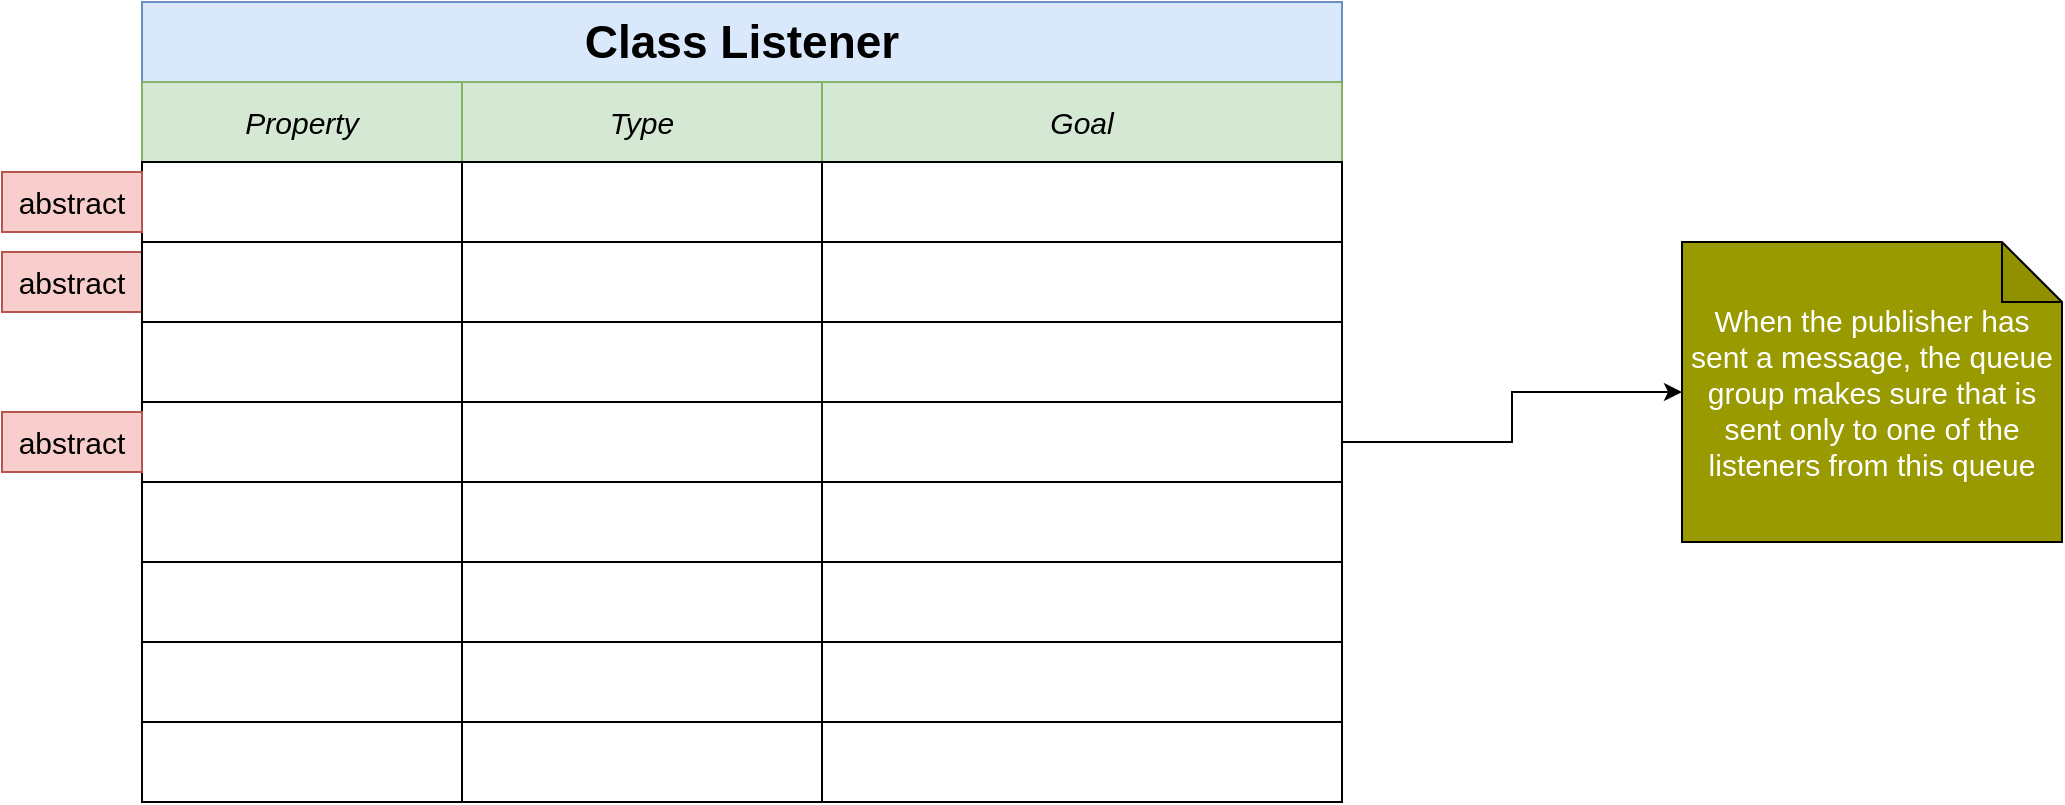 <mxfile>
    <diagram id="yIMw4871CEeumzVxW-Ht" name="Listener">
        <mxGraphModel dx="1245" dy="645" grid="1" gridSize="10" guides="1" tooltips="1" connect="1" arrows="1" fold="1" page="1" pageScale="1" pageWidth="850" pageHeight="1100" math="0" shadow="0">
            <root>
                <mxCell id="0"/>
                <mxCell id="1" parent="0"/>
                <mxCell id="2" value="Class Listener" style="rounded=0;whiteSpace=wrap;html=1;fontSize=23;fillColor=#dae8fc;strokeColor=#6c8ebf;fontStyle=1;fontColor=#000000;" parent="1" vertex="1">
                    <mxGeometry x="550" y="210" width="600" height="40" as="geometry"/>
                </mxCell>
                <mxCell id="3" value="Property" style="rounded=0;whiteSpace=wrap;html=1;fontSize=15;fontStyle=2;fillColor=#d5e8d4;strokeColor=#82b366;fontColor=#000000;" parent="1" vertex="1">
                    <mxGeometry x="550" y="250" width="160" height="40" as="geometry"/>
                </mxCell>
                <mxCell id="4" value="Type" style="rounded=0;whiteSpace=wrap;html=1;fontSize=15;fontStyle=2;fillColor=#d5e8d4;strokeColor=#82b366;fontColor=#000000;" parent="1" vertex="1">
                    <mxGeometry x="710" y="250" width="180" height="40" as="geometry"/>
                </mxCell>
                <mxCell id="5" value="subject" style="rounded=0;whiteSpace=wrap;html=1;fontSize=15;fontStyle=1;fontColor=#FFFFFF;" parent="1" vertex="1">
                    <mxGeometry x="550" y="290" width="160" height="40" as="geometry"/>
                </mxCell>
                <mxCell id="6" value="Goal" style="rounded=0;whiteSpace=wrap;html=1;fontSize=15;fontStyle=2;fillColor=#d5e8d4;strokeColor=#82b366;fontColor=#000000;" parent="1" vertex="1">
                    <mxGeometry x="890" y="250" width="260" height="40" as="geometry"/>
                </mxCell>
                <mxCell id="7" value="string" style="rounded=0;whiteSpace=wrap;html=1;fontSize=15;fontStyle=0;fontColor=#FFFFFF;" parent="1" vertex="1">
                    <mxGeometry x="710" y="290" width="180" height="40" as="geometry"/>
                </mxCell>
                <mxCell id="8" value="Name of the channel this listener is going to listen to" style="rounded=0;whiteSpace=wrap;html=1;fontSize=15;fontStyle=0;fontColor=#FFFFFF;" parent="1" vertex="1">
                    <mxGeometry x="890" y="290" width="260" height="40" as="geometry"/>
                </mxCell>
                <mxCell id="9" value="client" style="rounded=0;whiteSpace=wrap;html=1;fontSize=15;fontStyle=1;fontColor=#FFFFFF;" parent="1" vertex="1">
                    <mxGeometry x="550" y="370" width="160" height="40" as="geometry"/>
                </mxCell>
                <mxCell id="10" value="Stan" style="rounded=0;whiteSpace=wrap;html=1;fontSize=15;fontStyle=0;fontColor=#FFFFFF;" parent="1" vertex="1">
                    <mxGeometry x="710" y="370" width="180" height="40" as="geometry"/>
                </mxCell>
                <mxCell id="11" value="Pre-initialized NATS client" style="rounded=0;whiteSpace=wrap;html=1;fontSize=15;fontStyle=0;fontColor=#FFFFFF;" parent="1" vertex="1">
                    <mxGeometry x="890" y="370" width="260" height="40" as="geometry"/>
                </mxCell>
                <mxCell id="12" value="queueGroupName" style="rounded=0;whiteSpace=wrap;html=1;fontSize=15;fontStyle=1;fontColor=#FFFFFF;" parent="1" vertex="1">
                    <mxGeometry x="550" y="410" width="160" height="40" as="geometry"/>
                </mxCell>
                <mxCell id="13" value="string" style="rounded=0;whiteSpace=wrap;html=1;fontSize=15;fontStyle=0;fontColor=#FFFFFF;" parent="1" vertex="1">
                    <mxGeometry x="710" y="410" width="180" height="40" as="geometry"/>
                </mxCell>
                <mxCell id="37" value="" style="edgeStyle=orthogonalEdgeStyle;rounded=0;orthogonalLoop=1;jettySize=auto;html=1;" edge="1" parent="1" source="14" target="36">
                    <mxGeometry relative="1" as="geometry"/>
                </mxCell>
                <mxCell id="14" value="Name of the queue group this listener will join" style="rounded=0;whiteSpace=wrap;html=1;fontSize=15;fontStyle=0;fontColor=#FFFFFF;" parent="1" vertex="1">
                    <mxGeometry x="890" y="410" width="260" height="40" as="geometry"/>
                </mxCell>
                <mxCell id="15" value="ackWait" style="rounded=0;whiteSpace=wrap;html=1;fontSize=15;fontStyle=1;fontColor=#FFFFFF;" parent="1" vertex="1">
                    <mxGeometry x="550" y="450" width="160" height="40" as="geometry"/>
                </mxCell>
                <mxCell id="16" value="number" style="rounded=0;whiteSpace=wrap;html=1;fontSize=15;fontStyle=0;fontColor=#FFFFFF;" parent="1" vertex="1">
                    <mxGeometry x="710" y="450" width="180" height="40" as="geometry"/>
                </mxCell>
                <mxCell id="17" value="Number of seconds this listener has to ack a message" style="rounded=0;whiteSpace=wrap;html=1;fontSize=15;fontStyle=0;fontColor=#FFFFFF;" parent="1" vertex="1">
                    <mxGeometry x="890" y="450" width="260" height="40" as="geometry"/>
                </mxCell>
                <mxCell id="18" value="subscriptionOptions" style="rounded=0;whiteSpace=wrap;html=1;fontSize=15;fontStyle=1;fontColor=#FFFFFF;" parent="1" vertex="1">
                    <mxGeometry x="550" y="490" width="160" height="40" as="geometry"/>
                </mxCell>
                <mxCell id="19" value="SubscriptionOptions" style="rounded=0;whiteSpace=wrap;html=1;fontSize=15;fontStyle=0;fontColor=#FFFFFF;" parent="1" vertex="1">
                    <mxGeometry x="710" y="490" width="180" height="40" as="geometry"/>
                </mxCell>
                <mxCell id="20" value="Default subscription options" style="rounded=0;whiteSpace=wrap;html=1;fontSize=15;fontStyle=0;fontColor=#FFFFFF;" parent="1" vertex="1">
                    <mxGeometry x="890" y="490" width="260" height="40" as="geometry"/>
                </mxCell>
                <mxCell id="21" value="listen" style="rounded=0;whiteSpace=wrap;html=1;fontSize=15;fontStyle=1;fontColor=#FFFFFF;" parent="1" vertex="1">
                    <mxGeometry x="550" y="530" width="160" height="40" as="geometry"/>
                </mxCell>
                <mxCell id="22" value="() =&amp;gt; void" style="rounded=0;whiteSpace=wrap;html=1;fontSize=15;fontStyle=0;fontColor=#FFFFFF;" parent="1" vertex="1">
                    <mxGeometry x="710" y="530" width="180" height="40" as="geometry"/>
                </mxCell>
                <mxCell id="23" value="Code to set up the subscription" style="rounded=0;whiteSpace=wrap;html=1;fontSize=15;fontStyle=0;fontColor=#FFFFFF;" parent="1" vertex="1">
                    <mxGeometry x="890" y="530" width="260" height="40" as="geometry"/>
                </mxCell>
                <mxCell id="24" value="parseMessage" style="rounded=0;whiteSpace=wrap;html=1;fontSize=15;fontStyle=1;fontColor=#FFFFFF;" parent="1" vertex="1">
                    <mxGeometry x="550" y="570" width="160" height="40" as="geometry"/>
                </mxCell>
                <mxCell id="25" value="(msg: Message) =&amp;gt; any" style="rounded=0;whiteSpace=wrap;html=1;fontSize=15;fontStyle=0;fontColor=#FFFFFF;" parent="1" vertex="1">
                    <mxGeometry x="710" y="570" width="180" height="40" as="geometry"/>
                </mxCell>
                <mxCell id="26" value="Helper function to parse a message" style="rounded=0;whiteSpace=wrap;html=1;fontSize=15;fontStyle=0;fontColor=#FFFFFF;" parent="1" vertex="1">
                    <mxGeometry x="890" y="570" width="260" height="40" as="geometry"/>
                </mxCell>
                <mxCell id="27" value="abstract" style="rounded=0;whiteSpace=wrap;html=1;fontSize=15;fillColor=#f8cecc;strokeColor=#b85450;fontColor=#000000;" parent="1" vertex="1">
                    <mxGeometry x="480" y="295" width="70" height="30" as="geometry"/>
                </mxCell>
                <mxCell id="28" value="abstract" style="rounded=0;whiteSpace=wrap;html=1;fontSize=15;fillColor=#f8cecc;strokeColor=#b85450;fontColor=#000000;" parent="1" vertex="1">
                    <mxGeometry x="480" y="335" width="70" height="30" as="geometry"/>
                </mxCell>
                <mxCell id="29" value="onMessage" style="rounded=0;whiteSpace=wrap;html=1;fontSize=15;fontStyle=1;fontColor=#FFFFFF;" parent="1" vertex="1">
                    <mxGeometry x="550" y="330" width="160" height="40" as="geometry"/>
                </mxCell>
                <mxCell id="30" value="(event: EventData) =&amp;gt; void" style="rounded=0;whiteSpace=wrap;html=1;fontSize=15;fontStyle=0;fontColor=#FFFFFF;" parent="1" vertex="1">
                    <mxGeometry x="710" y="330" width="180" height="40" as="geometry"/>
                </mxCell>
                <mxCell id="31" value="Function to run when a message is received" style="rounded=0;whiteSpace=wrap;html=1;fontSize=15;fontStyle=0;fontColor=#FFFFFF;" parent="1" vertex="1">
                    <mxGeometry x="890" y="330" width="260" height="40" as="geometry"/>
                </mxCell>
                <mxCell id="32" value="abstract" style="rounded=0;whiteSpace=wrap;html=1;fontSize=15;fillColor=#f8cecc;strokeColor=#b85450;fontColor=#000000;" parent="1" vertex="1">
                    <mxGeometry x="480" y="415" width="70" height="30" as="geometry"/>
                </mxCell>
                <mxCell id="36" value="When the publisher has sent a message, the queue group makes sure that is sent only to one of the listeners from this queue" style="shape=note;whiteSpace=wrap;html=1;backgroundOutline=1;darkOpacity=0.05;rounded=0;fontSize=15;fontColor=#FFFFFF;fontStyle=0;fillColor=#999900;" vertex="1" parent="1">
                    <mxGeometry x="1320" y="330" width="190" height="150" as="geometry"/>
                </mxCell>
            </root>
        </mxGraphModel>
    </diagram>
    <diagram id="SQnJcOTNjw2Bhr15RbaY" name="Events published">
        &#xa;
        <mxGraphModel dx="2486" dy="4396" grid="1" gridSize="10" guides="1" tooltips="1" connect="1" arrows="1" fold="1" page="1" pageScale="1" pageWidth="850" pageHeight="1100" math="0" shadow="0">
            &#xa;
            <root>
                &#xa;
                <mxCell id="m2UphPcYfu7wOC4dk3fX-0"/>
                &#xa;
                <mxCell id="m2UphPcYfu7wOC4dk3fX-1" parent="m2UphPcYfu7wOC4dk3fX-0"/>
                &#xa;
                <mxCell id="m2UphPcYfu7wOC4dk3fX-10" value="&lt;font style=&quot;font-size: 33px&quot;&gt;Tickets Service&lt;/font&gt;" style="rounded=0;whiteSpace=wrap;html=1;" parent="m2UphPcYfu7wOC4dk3fX-1" vertex="1">
                    &#xa;
                    <mxGeometry x="240" y="200" width="320" height="80" as="geometry"/>
                    &#xa;
                </mxCell>
                &#xa;
                <mxCell id="m2UphPcYfu7wOC4dk3fX-14" value="" style="rounded=0;whiteSpace=wrap;html=1;" parent="m2UphPcYfu7wOC4dk3fX-1" vertex="1">
                    &#xa;
                    <mxGeometry x="240" y="280" width="320" height="290" as="geometry"/>
                    &#xa;
                </mxCell>
                &#xa;
                <mxCell id="m2UphPcYfu7wOC4dk3fX-15" value="&lt;span style=&quot;font-size: 33px&quot;&gt;Orders Service&lt;/span&gt;" style="rounded=0;whiteSpace=wrap;html=1;" parent="m2UphPcYfu7wOC4dk3fX-1" vertex="1">
                    &#xa;
                    <mxGeometry x="670" y="200" width="320" height="80" as="geometry"/>
                    &#xa;
                </mxCell>
                &#xa;
                <mxCell id="m2UphPcYfu7wOC4dk3fX-29" style="edgeStyle=orthogonalEdgeStyle;rounded=0;orthogonalLoop=1;jettySize=auto;html=1;exitX=0.5;exitY=1;exitDx=0;exitDy=0;entryX=0.5;entryY=0;entryDx=0;entryDy=0;strokeWidth=6;fontSize=29;fontColor=#000000;" parent="m2UphPcYfu7wOC4dk3fX-1" source="m2UphPcYfu7wOC4dk3fX-16" target="m2UphPcYfu7wOC4dk3fX-27" edge="1">
                    &#xa;
                    <mxGeometry relative="1" as="geometry"/>
                    &#xa;
                </mxCell>
                &#xa;
                <mxCell id="m2UphPcYfu7wOC4dk3fX-16" value="" style="rounded=0;whiteSpace=wrap;html=1;" parent="m2UphPcYfu7wOC4dk3fX-1" vertex="1">
                    &#xa;
                    <mxGeometry x="670" y="280" width="320" height="290" as="geometry"/>
                    &#xa;
                </mxCell>
                &#xa;
                <mxCell id="m2UphPcYfu7wOC4dk3fX-17" value="&lt;span style=&quot;font-size: 33px&quot;&gt;Payments Service&lt;/span&gt;" style="rounded=0;whiteSpace=wrap;html=1;" parent="m2UphPcYfu7wOC4dk3fX-1" vertex="1">
                    &#xa;
                    <mxGeometry x="1090" y="200" width="320" height="80" as="geometry"/>
                    &#xa;
                </mxCell>
                &#xa;
                <mxCell id="m2UphPcYfu7wOC4dk3fX-18" value="" style="rounded=0;whiteSpace=wrap;html=1;" parent="m2UphPcYfu7wOC4dk3fX-1" vertex="1">
                    &#xa;
                    <mxGeometry x="1090" y="280" width="320" height="290" as="geometry"/>
                    &#xa;
                </mxCell>
                &#xa;
                <mxCell id="m2UphPcYfu7wOC4dk3fX-19" value="&lt;span style=&quot;font-size: 33px&quot;&gt;Expiration Service&lt;/span&gt;" style="rounded=0;whiteSpace=wrap;html=1;" parent="m2UphPcYfu7wOC4dk3fX-1" vertex="1">
                    &#xa;
                    <mxGeometry x="1520" y="200" width="320" height="80" as="geometry"/>
                    &#xa;
                </mxCell>
                &#xa;
                <mxCell id="m2UphPcYfu7wOC4dk3fX-20" value="" style="rounded=0;whiteSpace=wrap;html=1;" parent="m2UphPcYfu7wOC4dk3fX-1" vertex="1">
                    &#xa;
                    <mxGeometry x="1520" y="280" width="320" height="290" as="geometry"/>
                    &#xa;
                </mxCell>
                &#xa;
                <mxCell id="m2UphPcYfu7wOC4dk3fX-21" value="&lt;font style=&quot;font-size: 28px&quot;&gt;orders&lt;/font&gt;" style="rounded=0;whiteSpace=wrap;html=1;fillColor=#d5e8d4;strokeColor=#82b366;fontColor=#000000;fontStyle=1" parent="m2UphPcYfu7wOC4dk3fX-1" vertex="1">
                    &#xa;
                    <mxGeometry x="710" y="330" width="230" height="70" as="geometry"/>
                    &#xa;
                </mxCell>
                &#xa;
                <mxCell id="m2UphPcYfu7wOC4dk3fX-22" value="&lt;font style=&quot;font-size: 28px&quot;&gt;tickets&lt;/font&gt;" style="rounded=0;whiteSpace=wrap;html=1;fillColor=#e1d5e7;strokeColor=#9673a6;fontColor=#000000;fontStyle=1" parent="m2UphPcYfu7wOC4dk3fX-1" vertex="1">
                    &#xa;
                    <mxGeometry x="710" y="440" width="230" height="70" as="geometry"/>
                    &#xa;
                </mxCell>
                &#xa;
                <mxCell id="m2UphPcYfu7wOC4dk3fX-23" value="&lt;font style=&quot;font-size: 28px&quot; color=&quot;#000000&quot;&gt;tickets&lt;/font&gt;" style="rounded=0;whiteSpace=wrap;html=1;fillColor=#d5e8d4;strokeColor=#82b366;fontStyle=1" parent="m2UphPcYfu7wOC4dk3fX-1" vertex="1">
                    &#xa;
                    <mxGeometry x="270" y="330" width="230" height="70" as="geometry"/>
                    &#xa;
                </mxCell>
                &#xa;
                <mxCell id="m2UphPcYfu7wOC4dk3fX-24" value="&lt;font style=&quot;font-size: 28px&quot;&gt;orders&lt;/font&gt;" style="rounded=0;whiteSpace=wrap;html=1;fillColor=#d5e8d4;strokeColor=#82b366;fontColor=#000000;fontStyle=1" parent="m2UphPcYfu7wOC4dk3fX-1" vertex="1">
                    &#xa;
                    <mxGeometry x="1135" y="330" width="230" height="70" as="geometry"/>
                    &#xa;
                </mxCell>
                &#xa;
                <mxCell id="m2UphPcYfu7wOC4dk3fX-25" value="&lt;font style=&quot;font-size: 28px&quot;&gt;charges&lt;/font&gt;" style="rounded=0;whiteSpace=wrap;html=1;fillColor=#e1d5e7;strokeColor=#9673a6;fontColor=#000000;fontStyle=1" parent="m2UphPcYfu7wOC4dk3fX-1" vertex="1">
                    &#xa;
                    <mxGeometry x="1135" y="440" width="230" height="70" as="geometry"/>
                    &#xa;
                </mxCell>
                &#xa;
                <mxCell id="m2UphPcYfu7wOC4dk3fX-62" style="edgeStyle=orthogonalEdgeStyle;rounded=0;orthogonalLoop=1;jettySize=auto;html=1;exitX=0;exitY=0.5;exitDx=0;exitDy=0;entryX=0.5;entryY=1;entryDx=0;entryDy=0;strokeWidth=6;fontSize=29;fontColor=#000000;" parent="m2UphPcYfu7wOC4dk3fX-1" source="m2UphPcYfu7wOC4dk3fX-27" target="m2UphPcYfu7wOC4dk3fX-14" edge="1">
                    &#xa;
                    <mxGeometry relative="1" as="geometry"/>
                    &#xa;
                </mxCell>
                &#xa;
                <mxCell id="m2UphPcYfu7wOC4dk3fX-63" style="edgeStyle=orthogonalEdgeStyle;rounded=0;orthogonalLoop=1;jettySize=auto;html=1;strokeWidth=6;fontSize=29;fontColor=#000000;" parent="m2UphPcYfu7wOC4dk3fX-1" source="m2UphPcYfu7wOC4dk3fX-27" target="m2UphPcYfu7wOC4dk3fX-18" edge="1">
                    &#xa;
                    <mxGeometry relative="1" as="geometry"/>
                    &#xa;
                </mxCell>
                &#xa;
                <mxCell id="m2UphPcYfu7wOC4dk3fX-27" value="&lt;b&gt;order:cancelled&lt;/b&gt;" style="rounded=0;whiteSpace=wrap;html=1;fontSize=29;fillColor=#fff2cc;strokeColor=#d6b656;fontColor=#000000;" parent="m2UphPcYfu7wOC4dk3fX-1" vertex="1">
                    &#xa;
                    <mxGeometry x="660" y="680" width="340" height="90" as="geometry"/>
                    &#xa;
                </mxCell>
                &#xa;
                <mxCell id="m2UphPcYfu7wOC4dk3fX-30" value="&lt;font color=&quot;#ffffff&quot;&gt;Tickets Service should unreserve a&lt;br&gt;ticket if the corespond order has been cancelled. Edit option is again available&lt;br&gt;&lt;/font&gt;" style="rounded=0;whiteSpace=wrap;html=1;fontSize=29;fontColor=#000000;" parent="m2UphPcYfu7wOC4dk3fX-1" vertex="1">
                    &#xa;
                    <mxGeometry x="-200" y="660" width="560" height="145" as="geometry"/>
                    &#xa;
                </mxCell>
                &#xa;
                <mxCell id="m2UphPcYfu7wOC4dk3fX-31" value="&lt;font color=&quot;#ffffff&quot;&gt;Payments Service should know that any incoming payment for this order should be rejected&lt;/font&gt;" style="rounded=0;whiteSpace=wrap;html=1;fontSize=29;fontColor=#000000;" parent="m2UphPcYfu7wOC4dk3fX-1" vertex="1">
                    &#xa;
                    <mxGeometry x="1280" y="640" width="490" height="165" as="geometry"/>
                    &#xa;
                </mxCell>
                &#xa;
                <mxCell id="m2UphPcYfu7wOC4dk3fX-36" value="&lt;font style=&quot;font-size: 33px&quot;&gt;Tickets Service&lt;/font&gt;" style="rounded=0;whiteSpace=wrap;html=1;" parent="m2UphPcYfu7wOC4dk3fX-1" vertex="1">
                    &#xa;
                    <mxGeometry x="210" y="-810" width="320" height="80" as="geometry"/>
                    &#xa;
                </mxCell>
                &#xa;
                <mxCell id="m2UphPcYfu7wOC4dk3fX-37" value="" style="rounded=0;whiteSpace=wrap;html=1;" parent="m2UphPcYfu7wOC4dk3fX-1" vertex="1">
                    &#xa;
                    <mxGeometry x="210" y="-730" width="320" height="290" as="geometry"/>
                    &#xa;
                </mxCell>
                &#xa;
                <mxCell id="m2UphPcYfu7wOC4dk3fX-38" value="&lt;span style=&quot;font-size: 33px&quot;&gt;Orders Service&lt;/span&gt;" style="rounded=0;whiteSpace=wrap;html=1;" parent="m2UphPcYfu7wOC4dk3fX-1" vertex="1">
                    &#xa;
                    <mxGeometry x="640" y="-810" width="320" height="80" as="geometry"/>
                    &#xa;
                </mxCell>
                &#xa;
                <mxCell id="m2UphPcYfu7wOC4dk3fX-39" style="edgeStyle=orthogonalEdgeStyle;rounded=0;orthogonalLoop=1;jettySize=auto;html=1;exitX=0.5;exitY=1;exitDx=0;exitDy=0;entryX=0.5;entryY=0;entryDx=0;entryDy=0;strokeWidth=6;fontSize=29;fontColor=#000000;" parent="m2UphPcYfu7wOC4dk3fX-1" source="m2UphPcYfu7wOC4dk3fX-40" target="m2UphPcYfu7wOC4dk3fX-52" edge="1">
                    &#xa;
                    <mxGeometry relative="1" as="geometry"/>
                    &#xa;
                </mxCell>
                &#xa;
                <mxCell id="m2UphPcYfu7wOC4dk3fX-40" value="" style="rounded=0;whiteSpace=wrap;html=1;" parent="m2UphPcYfu7wOC4dk3fX-1" vertex="1">
                    &#xa;
                    <mxGeometry x="640" y="-730" width="320" height="290" as="geometry"/>
                    &#xa;
                </mxCell>
                &#xa;
                <mxCell id="m2UphPcYfu7wOC4dk3fX-41" value="&lt;span style=&quot;font-size: 33px&quot;&gt;Payments Service&lt;/span&gt;" style="rounded=0;whiteSpace=wrap;html=1;" parent="m2UphPcYfu7wOC4dk3fX-1" vertex="1">
                    &#xa;
                    <mxGeometry x="1090" y="-810" width="320" height="80" as="geometry"/>
                    &#xa;
                </mxCell>
                &#xa;
                <mxCell id="m2UphPcYfu7wOC4dk3fX-42" value="" style="rounded=0;whiteSpace=wrap;html=1;" parent="m2UphPcYfu7wOC4dk3fX-1" vertex="1">
                    &#xa;
                    <mxGeometry x="1090" y="-730" width="320" height="290" as="geometry"/>
                    &#xa;
                </mxCell>
                &#xa;
                <mxCell id="m2UphPcYfu7wOC4dk3fX-43" value="&lt;span style=&quot;font-size: 33px&quot;&gt;Expiration Service&lt;/span&gt;" style="rounded=0;whiteSpace=wrap;html=1;" parent="m2UphPcYfu7wOC4dk3fX-1" vertex="1">
                    &#xa;
                    <mxGeometry x="1930" y="-810" width="320" height="80" as="geometry"/>
                    &#xa;
                </mxCell>
                &#xa;
                <mxCell id="m2UphPcYfu7wOC4dk3fX-44" value="" style="rounded=0;whiteSpace=wrap;html=1;" parent="m2UphPcYfu7wOC4dk3fX-1" vertex="1">
                    &#xa;
                    <mxGeometry x="1930" y="-730" width="320" height="290" as="geometry"/>
                    &#xa;
                </mxCell>
                &#xa;
                <mxCell id="m2UphPcYfu7wOC4dk3fX-45" value="&lt;font style=&quot;font-size: 28px&quot;&gt;orders&lt;/font&gt;" style="rounded=0;whiteSpace=wrap;html=1;fillColor=#d5e8d4;strokeColor=#82b366;fontColor=#000000;fontStyle=1" parent="m2UphPcYfu7wOC4dk3fX-1" vertex="1">
                    &#xa;
                    <mxGeometry x="685" y="-690" width="230" height="70" as="geometry"/>
                    &#xa;
                </mxCell>
                &#xa;
                <mxCell id="m2UphPcYfu7wOC4dk3fX-46" value="&lt;font style=&quot;font-size: 28px&quot;&gt;tickets&lt;/font&gt;" style="rounded=0;whiteSpace=wrap;html=1;fillColor=#e1d5e7;strokeColor=#9673a6;fontColor=#000000;fontStyle=1" parent="m2UphPcYfu7wOC4dk3fX-1" vertex="1">
                    &#xa;
                    <mxGeometry x="685" y="-585" width="230" height="70" as="geometry"/>
                    &#xa;
                </mxCell>
                &#xa;
                <mxCell id="m2UphPcYfu7wOC4dk3fX-47" value="&lt;font style=&quot;font-size: 28px&quot; color=&quot;#000000&quot;&gt;tickets&lt;/font&gt;" style="rounded=0;whiteSpace=wrap;html=1;fillColor=#d5e8d4;strokeColor=#82b366;fontStyle=1" parent="m2UphPcYfu7wOC4dk3fX-1" vertex="1">
                    &#xa;
                    <mxGeometry x="250" y="-690" width="230" height="70" as="geometry"/>
                    &#xa;
                </mxCell>
                &#xa;
                <mxCell id="m2UphPcYfu7wOC4dk3fX-48" value="&lt;font style=&quot;font-size: 28px&quot;&gt;orders&lt;/font&gt;" style="rounded=0;whiteSpace=wrap;html=1;fillColor=#d5e8d4;strokeColor=#82b366;fontColor=#000000;fontStyle=1" parent="m2UphPcYfu7wOC4dk3fX-1" vertex="1">
                    &#xa;
                    <mxGeometry x="1135" y="-690" width="230" height="70" as="geometry"/>
                    &#xa;
                </mxCell>
                &#xa;
                <mxCell id="m2UphPcYfu7wOC4dk3fX-49" value="&lt;font style=&quot;font-size: 28px&quot;&gt;charges&lt;/font&gt;" style="rounded=0;whiteSpace=wrap;html=1;fillColor=#e1d5e7;strokeColor=#9673a6;fontColor=#000000;fontStyle=1" parent="m2UphPcYfu7wOC4dk3fX-1" vertex="1">
                    &#xa;
                    <mxGeometry x="1135" y="-585" width="230" height="70" as="geometry"/>
                    &#xa;
                </mxCell>
                &#xa;
                <mxCell id="m2UphPcYfu7wOC4dk3fX-64" style="edgeStyle=orthogonalEdgeStyle;rounded=0;orthogonalLoop=1;jettySize=auto;html=1;exitX=0;exitY=0.5;exitDx=0;exitDy=0;entryX=0.5;entryY=1;entryDx=0;entryDy=0;strokeWidth=6;fontSize=29;fontColor=#000000;" parent="m2UphPcYfu7wOC4dk3fX-1" source="m2UphPcYfu7wOC4dk3fX-52" target="m2UphPcYfu7wOC4dk3fX-37" edge="1">
                    &#xa;
                    <mxGeometry relative="1" as="geometry"/>
                    &#xa;
                </mxCell>
                &#xa;
                <mxCell id="m2UphPcYfu7wOC4dk3fX-66" style="edgeStyle=orthogonalEdgeStyle;rounded=0;orthogonalLoop=1;jettySize=auto;html=1;exitX=1;exitY=0.25;exitDx=0;exitDy=0;entryX=0.5;entryY=1;entryDx=0;entryDy=0;strokeWidth=6;fontSize=29;fontColor=#000000;" parent="m2UphPcYfu7wOC4dk3fX-1" source="m2UphPcYfu7wOC4dk3fX-52" target="m2UphPcYfu7wOC4dk3fX-42" edge="1">
                    &#xa;
                    <mxGeometry relative="1" as="geometry"/>
                    &#xa;
                </mxCell>
                &#xa;
                <mxCell id="m2UphPcYfu7wOC4dk3fX-67" style="edgeStyle=orthogonalEdgeStyle;rounded=0;orthogonalLoop=1;jettySize=auto;html=1;exitX=1;exitY=0.75;exitDx=0;exitDy=0;entryX=0.5;entryY=1;entryDx=0;entryDy=0;strokeWidth=6;fontSize=29;fontColor=#000000;" parent="m2UphPcYfu7wOC4dk3fX-1" source="m2UphPcYfu7wOC4dk3fX-52" target="m2UphPcYfu7wOC4dk3fX-44" edge="1">
                    &#xa;
                    <mxGeometry relative="1" as="geometry"/>
                    &#xa;
                </mxCell>
                &#xa;
                <mxCell id="m2UphPcYfu7wOC4dk3fX-52" value="&lt;b&gt;order:created&lt;/b&gt;" style="rounded=0;whiteSpace=wrap;html=1;fontSize=29;fillColor=#fff2cc;strokeColor=#d6b656;fontColor=#000000;" parent="m2UphPcYfu7wOC4dk3fX-1" vertex="1">
                    &#xa;
                    <mxGeometry x="640" y="-260" width="340" height="90" as="geometry"/>
                    &#xa;
                </mxCell>
                &#xa;
                <mxCell id="m2UphPcYfu7wOC4dk3fX-54" value="&lt;div&gt;&lt;span style=&quot;color: rgb(255 , 255 , 255)&quot;&gt;Tickets Service should reserve a&lt;/span&gt;&lt;/div&gt;&lt;span style=&quot;color: rgb(255 , 255 , 255)&quot;&gt;&lt;div&gt;&lt;span&gt;ticket if an order with that ticket was created. Editing option for that ticket is disabled&lt;/span&gt;&lt;/div&gt;&lt;/span&gt;" style="rounded=0;whiteSpace=wrap;html=1;fontSize=29;fontColor=#000000;align=center;" parent="m2UphPcYfu7wOC4dk3fX-1" vertex="1">
                    &#xa;
                    <mxGeometry x="-230" y="-297.5" width="580" height="165" as="geometry"/>
                    &#xa;
                </mxCell>
                &#xa;
                <mxCell id="m2UphPcYfu7wOC4dk3fX-56" value="&lt;font color=&quot;#ffffff&quot;&gt;Payments Service should know that any incoming payment for this order should be possible&lt;/font&gt;" style="rounded=0;whiteSpace=wrap;html=1;fontSize=29;fontColor=#000000;" parent="m2UphPcYfu7wOC4dk3fX-1" vertex="1">
                    &#xa;
                    <mxGeometry x="1320" y="-405" width="490" height="165" as="geometry"/>
                    &#xa;
                </mxCell>
                &#xa;
                <mxCell id="m2UphPcYfu7wOC4dk3fX-57" value="&lt;font color=&quot;#ffffff&quot;&gt;Expiration Service should start a 15 min timer to eventually time out this order&lt;/font&gt;" style="rounded=0;whiteSpace=wrap;html=1;fontSize=29;fontColor=#000000;" parent="m2UphPcYfu7wOC4dk3fX-1" vertex="1">
                    &#xa;
                    <mxGeometry x="2125" y="-360" width="490" height="165" as="geometry"/>
                    &#xa;
                </mxCell>
                &#xa;
                <mxCell id="-2gpuv0CrNag4sucA-SS-0" value="&lt;font style=&quot;font-size: 33px&quot;&gt;Tickets Service&lt;/font&gt;" style="rounded=0;whiteSpace=wrap;html=1;" vertex="1" parent="m2UphPcYfu7wOC4dk3fX-1">
                    &#xa;
                    <mxGeometry x="-110" y="-2860" width="320" height="80" as="geometry"/>
                    &#xa;
                </mxCell>
                &#xa;
                <mxCell id="-2gpuv0CrNag4sucA-SS-21" style="edgeStyle=orthogonalEdgeStyle;rounded=0;orthogonalLoop=1;jettySize=auto;html=1;exitX=0.5;exitY=1;exitDx=0;exitDy=0;entryX=0.5;entryY=0;entryDx=0;entryDy=0;strokeWidth=6;" edge="1" parent="m2UphPcYfu7wOC4dk3fX-1" source="-2gpuv0CrNag4sucA-SS-1" target="-2gpuv0CrNag4sucA-SS-16">
                    &#xa;
                    <mxGeometry relative="1" as="geometry"/>
                    &#xa;
                </mxCell>
                &#xa;
                <mxCell id="-2gpuv0CrNag4sucA-SS-1" value="" style="rounded=0;whiteSpace=wrap;html=1;" vertex="1" parent="m2UphPcYfu7wOC4dk3fX-1">
                    &#xa;
                    <mxGeometry x="-110" y="-2780" width="320" height="290" as="geometry"/>
                    &#xa;
                </mxCell>
                &#xa;
                <mxCell id="-2gpuv0CrNag4sucA-SS-2" value="&lt;span style=&quot;font-size: 33px&quot;&gt;Orders Service&lt;/span&gt;" style="rounded=0;whiteSpace=wrap;html=1;" vertex="1" parent="m2UphPcYfu7wOC4dk3fX-1">
                    &#xa;
                    <mxGeometry x="320" y="-2860" width="320" height="80" as="geometry"/>
                    &#xa;
                </mxCell>
                &#xa;
                <mxCell id="-2gpuv0CrNag4sucA-SS-4" value="" style="rounded=0;whiteSpace=wrap;html=1;" vertex="1" parent="m2UphPcYfu7wOC4dk3fX-1">
                    &#xa;
                    <mxGeometry x="320" y="-2780" width="320" height="290" as="geometry"/>
                    &#xa;
                </mxCell>
                &#xa;
                <mxCell id="-2gpuv0CrNag4sucA-SS-5" value="&lt;span style=&quot;font-size: 33px&quot;&gt;Payments Service&lt;/span&gt;" style="rounded=0;whiteSpace=wrap;html=1;" vertex="1" parent="m2UphPcYfu7wOC4dk3fX-1">
                    &#xa;
                    <mxGeometry x="740" y="-2860" width="320" height="80" as="geometry"/>
                    &#xa;
                </mxCell>
                &#xa;
                <mxCell id="-2gpuv0CrNag4sucA-SS-6" value="" style="rounded=0;whiteSpace=wrap;html=1;" vertex="1" parent="m2UphPcYfu7wOC4dk3fX-1">
                    &#xa;
                    <mxGeometry x="740" y="-2780" width="320" height="290" as="geometry"/>
                    &#xa;
                </mxCell>
                &#xa;
                <mxCell id="-2gpuv0CrNag4sucA-SS-7" value="&lt;span style=&quot;font-size: 33px&quot;&gt;Expiration Service&lt;/span&gt;" style="rounded=0;whiteSpace=wrap;html=1;" vertex="1" parent="m2UphPcYfu7wOC4dk3fX-1">
                    &#xa;
                    <mxGeometry x="1170" y="-2860" width="320" height="80" as="geometry"/>
                    &#xa;
                </mxCell>
                &#xa;
                <mxCell id="-2gpuv0CrNag4sucA-SS-8" value="" style="rounded=0;whiteSpace=wrap;html=1;" vertex="1" parent="m2UphPcYfu7wOC4dk3fX-1">
                    &#xa;
                    <mxGeometry x="1170" y="-2780" width="320" height="290" as="geometry"/>
                    &#xa;
                </mxCell>
                &#xa;
                <mxCell id="-2gpuv0CrNag4sucA-SS-9" value="&lt;font style=&quot;font-size: 28px&quot;&gt;orders&lt;/font&gt;" style="rounded=0;whiteSpace=wrap;html=1;fillColor=#d5e8d4;strokeColor=#82b366;fontColor=#000000;fontStyle=1" vertex="1" parent="m2UphPcYfu7wOC4dk3fX-1">
                    &#xa;
                    <mxGeometry x="360" y="-2730" width="230" height="70" as="geometry"/>
                    &#xa;
                </mxCell>
                &#xa;
                <mxCell id="-2gpuv0CrNag4sucA-SS-10" value="&lt;font style=&quot;font-size: 28px&quot;&gt;tickets&lt;/font&gt;" style="rounded=0;whiteSpace=wrap;html=1;fillColor=#e1d5e7;strokeColor=#9673a6;fontColor=#000000;fontStyle=1" vertex="1" parent="m2UphPcYfu7wOC4dk3fX-1">
                    &#xa;
                    <mxGeometry x="360" y="-2620" width="230" height="70" as="geometry"/>
                    &#xa;
                </mxCell>
                &#xa;
                <mxCell id="-2gpuv0CrNag4sucA-SS-11" value="&lt;font style=&quot;font-size: 28px&quot; color=&quot;#000000&quot;&gt;tickets&lt;/font&gt;" style="rounded=0;whiteSpace=wrap;html=1;fillColor=#d5e8d4;strokeColor=#82b366;fontStyle=1" vertex="1" parent="m2UphPcYfu7wOC4dk3fX-1">
                    &#xa;
                    <mxGeometry x="-80" y="-2730" width="230" height="70" as="geometry"/>
                    &#xa;
                </mxCell>
                &#xa;
                <mxCell id="-2gpuv0CrNag4sucA-SS-12" value="&lt;font style=&quot;font-size: 28px&quot;&gt;orders&lt;/font&gt;" style="rounded=0;whiteSpace=wrap;html=1;fillColor=#d5e8d4;strokeColor=#82b366;fontColor=#000000;fontStyle=1" vertex="1" parent="m2UphPcYfu7wOC4dk3fX-1">
                    &#xa;
                    <mxGeometry x="785" y="-2730" width="230" height="70" as="geometry"/>
                    &#xa;
                </mxCell>
                &#xa;
                <mxCell id="-2gpuv0CrNag4sucA-SS-13" value="&lt;font style=&quot;font-size: 28px&quot;&gt;charges&lt;/font&gt;" style="rounded=0;whiteSpace=wrap;html=1;fillColor=#e1d5e7;strokeColor=#9673a6;fontColor=#000000;fontStyle=1" vertex="1" parent="m2UphPcYfu7wOC4dk3fX-1">
                    &#xa;
                    <mxGeometry x="785" y="-2620" width="230" height="70" as="geometry"/>
                    &#xa;
                </mxCell>
                &#xa;
                <mxCell id="-2gpuv0CrNag4sucA-SS-22" style="edgeStyle=orthogonalEdgeStyle;rounded=0;orthogonalLoop=1;jettySize=auto;html=1;exitX=1;exitY=0.5;exitDx=0;exitDy=0;strokeWidth=6;" edge="1" parent="m2UphPcYfu7wOC4dk3fX-1" source="-2gpuv0CrNag4sucA-SS-16" target="-2gpuv0CrNag4sucA-SS-4">
                    &#xa;
                    <mxGeometry relative="1" as="geometry"/>
                    &#xa;
                </mxCell>
                &#xa;
                <mxCell id="-2gpuv0CrNag4sucA-SS-16" value="&lt;b&gt;ticket:created&lt;/b&gt;" style="rounded=0;whiteSpace=wrap;html=1;fontSize=29;fillColor=#fff2cc;strokeColor=#d6b656;fontColor=#000000;" vertex="1" parent="m2UphPcYfu7wOC4dk3fX-1">
                    &#xa;
                    <mxGeometry x="-120" y="-2320" width="340" height="90" as="geometry"/>
                    &#xa;
                </mxCell>
                &#xa;
                <mxCell id="-2gpuv0CrNag4sucA-SS-17" value="&lt;font color=&quot;#ffffff&quot;&gt;Orders needs to know about the tickets that can be purchased. An important info is the price on the ticket.&amp;nbsp;&lt;/font&gt;" style="rounded=0;whiteSpace=wrap;html=1;fontSize=29;fontColor=#000000;" vertex="1" parent="m2UphPcYfu7wOC4dk3fX-1">
                    &#xa;
                    <mxGeometry x="320" y="-2240" width="490" height="165" as="geometry"/>
                    &#xa;
                </mxCell>
                &#xa;
                <mxCell id="-2gpuv0CrNag4sucA-SS-18" value="&lt;font style=&quot;font-size: 100px&quot; color=&quot;#000000&quot;&gt;ORDERS&lt;/font&gt;" style="rounded=0;whiteSpace=wrap;html=1;fillColor=#1ba1e2;strokeColor=#006EAF;fontColor=#ffffff;" vertex="1" parent="m2UphPcYfu7wOC4dk3fX-1">
                    &#xa;
                    <mxGeometry x="-530" y="-1100" width="720" height="180" as="geometry"/>
                    &#xa;
                </mxCell>
                &#xa;
                <mxCell id="-2gpuv0CrNag4sucA-SS-20" value="&lt;font style=&quot;font-size: 100px&quot; color=&quot;#000000&quot;&gt;TICKETS&lt;/font&gt;" style="rounded=0;whiteSpace=wrap;html=1;fillColor=#1ba1e2;strokeColor=#006EAF;fontColor=#ffffff;" vertex="1" parent="m2UphPcYfu7wOC4dk3fX-1">
                    &#xa;
                    <mxGeometry x="-560" y="-3210" width="720" height="180" as="geometry"/>
                    &#xa;
                </mxCell>
                &#xa;
                <mxCell id="-2gpuv0CrNag4sucA-SS-23" value="&lt;font style=&quot;font-size: 33px&quot;&gt;Tickets Service&lt;/font&gt;" style="rounded=0;whiteSpace=wrap;html=1;" vertex="1" parent="m2UphPcYfu7wOC4dk3fX-1">
                    &#xa;
                    <mxGeometry x="-110" y="-1990" width="320" height="80" as="geometry"/>
                    &#xa;
                </mxCell>
                &#xa;
                <mxCell id="-2gpuv0CrNag4sucA-SS-24" style="edgeStyle=orthogonalEdgeStyle;rounded=0;orthogonalLoop=1;jettySize=auto;html=1;exitX=0.5;exitY=1;exitDx=0;exitDy=0;entryX=0.5;entryY=0;entryDx=0;entryDy=0;strokeWidth=6;" edge="1" parent="m2UphPcYfu7wOC4dk3fX-1" source="-2gpuv0CrNag4sucA-SS-25" target="-2gpuv0CrNag4sucA-SS-38">
                    &#xa;
                    <mxGeometry relative="1" as="geometry"/>
                    &#xa;
                </mxCell>
                &#xa;
                <mxCell id="-2gpuv0CrNag4sucA-SS-25" value="" style="rounded=0;whiteSpace=wrap;html=1;" vertex="1" parent="m2UphPcYfu7wOC4dk3fX-1">
                    &#xa;
                    <mxGeometry x="-110" y="-1910" width="320" height="290" as="geometry"/>
                    &#xa;
                </mxCell>
                &#xa;
                <mxCell id="-2gpuv0CrNag4sucA-SS-26" value="&lt;span style=&quot;font-size: 33px&quot;&gt;Orders Service&lt;/span&gt;" style="rounded=0;whiteSpace=wrap;html=1;" vertex="1" parent="m2UphPcYfu7wOC4dk3fX-1">
                    &#xa;
                    <mxGeometry x="320" y="-1990" width="320" height="80" as="geometry"/>
                    &#xa;
                </mxCell>
                &#xa;
                <mxCell id="-2gpuv0CrNag4sucA-SS-27" value="" style="rounded=0;whiteSpace=wrap;html=1;" vertex="1" parent="m2UphPcYfu7wOC4dk3fX-1">
                    &#xa;
                    <mxGeometry x="320" y="-1910" width="320" height="290" as="geometry"/>
                    &#xa;
                </mxCell>
                &#xa;
                <mxCell id="-2gpuv0CrNag4sucA-SS-28" value="&lt;span style=&quot;font-size: 33px&quot;&gt;Payments Service&lt;/span&gt;" style="rounded=0;whiteSpace=wrap;html=1;" vertex="1" parent="m2UphPcYfu7wOC4dk3fX-1">
                    &#xa;
                    <mxGeometry x="740" y="-1990" width="320" height="80" as="geometry"/>
                    &#xa;
                </mxCell>
                &#xa;
                <mxCell id="-2gpuv0CrNag4sucA-SS-29" value="" style="rounded=0;whiteSpace=wrap;html=1;" vertex="1" parent="m2UphPcYfu7wOC4dk3fX-1">
                    &#xa;
                    <mxGeometry x="740" y="-1910" width="320" height="290" as="geometry"/>
                    &#xa;
                </mxCell>
                &#xa;
                <mxCell id="-2gpuv0CrNag4sucA-SS-30" value="&lt;span style=&quot;font-size: 33px&quot;&gt;Expiration Service&lt;/span&gt;" style="rounded=0;whiteSpace=wrap;html=1;" vertex="1" parent="m2UphPcYfu7wOC4dk3fX-1">
                    &#xa;
                    <mxGeometry x="1170" y="-1990" width="320" height="80" as="geometry"/>
                    &#xa;
                </mxCell>
                &#xa;
                <mxCell id="-2gpuv0CrNag4sucA-SS-31" value="" style="rounded=0;whiteSpace=wrap;html=1;" vertex="1" parent="m2UphPcYfu7wOC4dk3fX-1">
                    &#xa;
                    <mxGeometry x="1170" y="-1910" width="320" height="290" as="geometry"/>
                    &#xa;
                </mxCell>
                &#xa;
                <mxCell id="-2gpuv0CrNag4sucA-SS-32" value="&lt;font style=&quot;font-size: 28px&quot;&gt;orders&lt;/font&gt;" style="rounded=0;whiteSpace=wrap;html=1;fillColor=#d5e8d4;strokeColor=#82b366;fontColor=#000000;fontStyle=1" vertex="1" parent="m2UphPcYfu7wOC4dk3fX-1">
                    &#xa;
                    <mxGeometry x="360" y="-1860" width="230" height="70" as="geometry"/>
                    &#xa;
                </mxCell>
                &#xa;
                <mxCell id="-2gpuv0CrNag4sucA-SS-33" value="&lt;font style=&quot;font-size: 28px&quot;&gt;tickets&lt;/font&gt;" style="rounded=0;whiteSpace=wrap;html=1;fillColor=#e1d5e7;strokeColor=#9673a6;fontColor=#000000;fontStyle=1" vertex="1" parent="m2UphPcYfu7wOC4dk3fX-1">
                    &#xa;
                    <mxGeometry x="360" y="-1750" width="230" height="70" as="geometry"/>
                    &#xa;
                </mxCell>
                &#xa;
                <mxCell id="-2gpuv0CrNag4sucA-SS-34" value="&lt;font style=&quot;font-size: 28px&quot; color=&quot;#000000&quot;&gt;tickets&lt;/font&gt;" style="rounded=0;whiteSpace=wrap;html=1;fillColor=#d5e8d4;strokeColor=#82b366;fontStyle=1" vertex="1" parent="m2UphPcYfu7wOC4dk3fX-1">
                    &#xa;
                    <mxGeometry x="-80" y="-1860" width="230" height="70" as="geometry"/>
                    &#xa;
                </mxCell>
                &#xa;
                <mxCell id="-2gpuv0CrNag4sucA-SS-35" value="&lt;font style=&quot;font-size: 28px&quot;&gt;orders&lt;/font&gt;" style="rounded=0;whiteSpace=wrap;html=1;fillColor=#d5e8d4;strokeColor=#82b366;fontColor=#000000;fontStyle=1" vertex="1" parent="m2UphPcYfu7wOC4dk3fX-1">
                    &#xa;
                    <mxGeometry x="785" y="-1860" width="230" height="70" as="geometry"/>
                    &#xa;
                </mxCell>
                &#xa;
                <mxCell id="-2gpuv0CrNag4sucA-SS-36" value="&lt;font style=&quot;font-size: 28px&quot;&gt;charges&lt;/font&gt;" style="rounded=0;whiteSpace=wrap;html=1;fillColor=#e1d5e7;strokeColor=#9673a6;fontColor=#000000;fontStyle=1" vertex="1" parent="m2UphPcYfu7wOC4dk3fX-1">
                    &#xa;
                    <mxGeometry x="785" y="-1750" width="230" height="70" as="geometry"/>
                    &#xa;
                </mxCell>
                &#xa;
                <mxCell id="-2gpuv0CrNag4sucA-SS-37" style="edgeStyle=orthogonalEdgeStyle;rounded=0;orthogonalLoop=1;jettySize=auto;html=1;exitX=1;exitY=0.5;exitDx=0;exitDy=0;strokeWidth=6;" edge="1" parent="m2UphPcYfu7wOC4dk3fX-1" source="-2gpuv0CrNag4sucA-SS-38" target="-2gpuv0CrNag4sucA-SS-27">
                    &#xa;
                    <mxGeometry relative="1" as="geometry"/>
                    &#xa;
                </mxCell>
                &#xa;
                <mxCell id="-2gpuv0CrNag4sucA-SS-38" value="&lt;b&gt;ticket:updated&lt;/b&gt;" style="rounded=0;whiteSpace=wrap;html=1;fontSize=29;fillColor=#fff2cc;strokeColor=#d6b656;fontColor=#000000;" vertex="1" parent="m2UphPcYfu7wOC4dk3fX-1">
                    &#xa;
                    <mxGeometry x="-120" y="-1450" width="340" height="90" as="geometry"/>
                    &#xa;
                </mxCell>
                &#xa;
                <mxCell id="-2gpuv0CrNag4sucA-SS-39" value="&lt;font color=&quot;#ffffff&quot;&gt;Orders Service needs to know when a price of a ticket has changed. It also needs to know when a ticket has been successfully been reserved.&lt;/font&gt;" style="rounded=0;whiteSpace=wrap;html=1;fontSize=29;fontColor=#000000;" vertex="1" parent="m2UphPcYfu7wOC4dk3fX-1">
                    &#xa;
                    <mxGeometry x="320" y="-1370" width="490" height="165" as="geometry"/>
                    &#xa;
                </mxCell>
                &#xa;
            </root>
            &#xa;
        </mxGraphModel>
        &#xa;
    </diagram>
</mxfile>